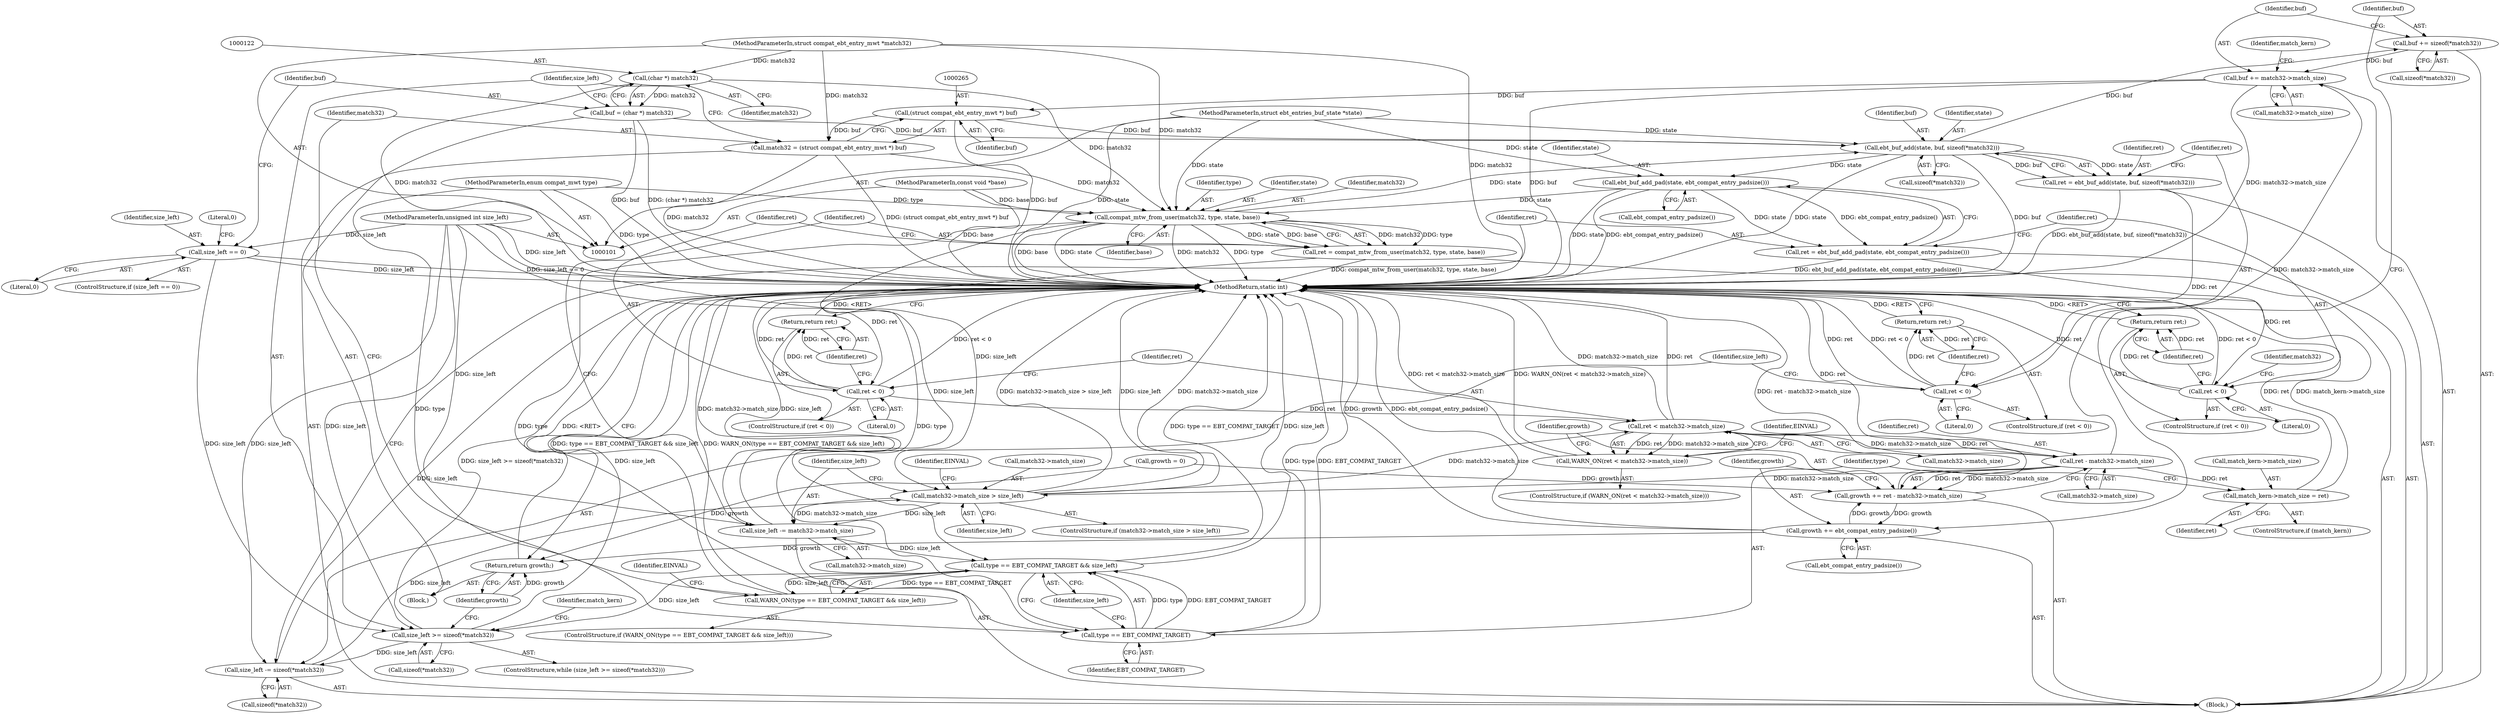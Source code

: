 digraph "0_linux_b71812168571fa55e44cdd0254471331b9c4c4c6@API" {
"1000235" [label="(Call,buf += sizeof(*match32))"];
"1000160" [label="(Call,ebt_buf_add(state, buf, sizeof(*match32)))"];
"1000204" [label="(Call,compat_mtw_from_user(match32, type, state, base))"];
"1000121" [label="(Call,(char *) match32)"];
"1000102" [label="(MethodParameterIn,struct compat_ebt_entry_mwt *match32)"];
"1000262" [label="(Call,match32 = (struct compat_ebt_entry_mwt *) buf)"];
"1000264" [label="(Call,(struct compat_ebt_entry_mwt *) buf)"];
"1000240" [label="(Call,buf += match32->match_size)"];
"1000227" [label="(Call,ret - match32->match_size)"];
"1000217" [label="(Call,ret < match32->match_size)"];
"1000210" [label="(Call,ret < 0)"];
"1000202" [label="(Call,ret = compat_mtw_from_user(match32, type, state, base))"];
"1000189" [label="(Call,match32->match_size > size_left)"];
"1000172" [label="(Call,size_left -= sizeof(*match32))"];
"1000125" [label="(Call,size_left >= sizeof(*match32))"];
"1000114" [label="(Call,size_left == 0)"];
"1000103" [label="(MethodParameterIn,unsigned int size_left)"];
"1000254" [label="(Call,type == EBT_COMPAT_TARGET && size_left)"];
"1000255" [label="(Call,type == EBT_COMPAT_TARGET)"];
"1000104" [label="(MethodParameterIn,enum compat_mwt type)"];
"1000197" [label="(Call,size_left -= match32->match_size)"];
"1000235" [label="(Call,buf += sizeof(*match32))"];
"1000179" [label="(Call,ebt_buf_add_pad(state, ebt_compat_entry_padsize()))"];
"1000105" [label="(MethodParameterIn,struct ebt_entries_buf_state *state)"];
"1000106" [label="(MethodParameterIn,const void *base)"];
"1000119" [label="(Call,buf = (char *) match32)"];
"1000158" [label="(Call,ret = ebt_buf_add(state, buf, sizeof(*match32)))"];
"1000167" [label="(Call,ret < 0)"];
"1000170" [label="(Return,return ret;)"];
"1000177" [label="(Call,ret = ebt_buf_add_pad(state, ebt_compat_entry_padsize()))"];
"1000183" [label="(Call,ret < 0)"];
"1000186" [label="(Return,return ret;)"];
"1000213" [label="(Return,return ret;)"];
"1000216" [label="(Call,WARN_ON(ret < match32->match_size))"];
"1000253" [label="(Call,WARN_ON(type == EBT_COMPAT_TARGET && size_left))"];
"1000225" [label="(Call,growth += ret - match32->match_size)"];
"1000232" [label="(Call,growth += ebt_compat_entry_padsize())"];
"1000267" [label="(Return,return growth;)"];
"1000247" [label="(Call,match_kern->match_size = ret)"];
"1000188" [label="(ControlStructure,if (match32->match_size > size_left))"];
"1000240" [label="(Call,buf += match32->match_size)"];
"1000116" [label="(Literal,0)"];
"1000183" [label="(Call,ret < 0)"];
"1000266" [label="(Identifier,buf)"];
"1000262" [label="(Call,match32 = (struct compat_ebt_entry_mwt *) buf)"];
"1000205" [label="(Identifier,match32)"];
"1000219" [label="(Call,match32->match_size)"];
"1000199" [label="(Call,match32->match_size)"];
"1000125" [label="(Call,size_left >= sizeof(*match32))"];
"1000186" [label="(Return,return ret;)"];
"1000235" [label="(Call,buf += sizeof(*match32))"];
"1000109" [label="(Call,growth = 0)"];
"1000105" [label="(MethodParameterIn,struct ebt_entries_buf_state *state)"];
"1000257" [label="(Identifier,EBT_COMPAT_TARGET)"];
"1000208" [label="(Identifier,base)"];
"1000119" [label="(Call,buf = (char *) match32)"];
"1000134" [label="(Identifier,match_kern)"];
"1000202" [label="(Call,ret = compat_mtw_from_user(match32, type, state, base))"];
"1000166" [label="(ControlStructure,if (ret < 0))"];
"1000227" [label="(Call,ret - match32->match_size)"];
"1000172" [label="(Call,size_left -= sizeof(*match32))"];
"1000211" [label="(Identifier,ret)"];
"1000256" [label="(Identifier,type)"];
"1000232" [label="(Call,growth += ebt_compat_entry_padsize())"];
"1000258" [label="(Identifier,size_left)"];
"1000180" [label="(Identifier,state)"];
"1000127" [label="(Call,sizeof(*match32))"];
"1000269" [label="(MethodReturn,static int)"];
"1000241" [label="(Identifier,buf)"];
"1000263" [label="(Identifier,match32)"];
"1000121" [label="(Call,(char *) match32)"];
"1000255" [label="(Call,type == EBT_COMPAT_TARGET)"];
"1000246" [label="(Identifier,match_kern)"];
"1000113" [label="(ControlStructure,if (size_left == 0))"];
"1000181" [label="(Call,ebt_compat_entry_padsize())"];
"1000185" [label="(Literal,0)"];
"1000162" [label="(Identifier,buf)"];
"1000217" [label="(Call,ret < match32->match_size)"];
"1000204" [label="(Call,compat_mtw_from_user(match32, type, state, base))"];
"1000215" [label="(ControlStructure,if (WARN_ON(ret < match32->match_size)))"];
"1000104" [label="(MethodParameterIn,enum compat_mwt type)"];
"1000171" [label="(Identifier,ret)"];
"1000267" [label="(Return,return growth;)"];
"1000163" [label="(Call,sizeof(*match32))"];
"1000177" [label="(Call,ret = ebt_buf_add_pad(state, ebt_compat_entry_padsize()))"];
"1000216" [label="(Call,WARN_ON(ret < match32->match_size))"];
"1000242" [label="(Call,match32->match_size)"];
"1000233" [label="(Identifier,growth)"];
"1000168" [label="(Identifier,ret)"];
"1000190" [label="(Call,match32->match_size)"];
"1000254" [label="(Call,type == EBT_COMPAT_TARGET && size_left)"];
"1000170" [label="(Return,return ret;)"];
"1000248" [label="(Call,match_kern->match_size)"];
"1000174" [label="(Call,sizeof(*match32))"];
"1000158" [label="(Call,ret = ebt_buf_add(state, buf, sizeof(*match32)))"];
"1000193" [label="(Identifier,size_left)"];
"1000114" [label="(Call,size_left == 0)"];
"1000178" [label="(Identifier,ret)"];
"1000124" [label="(ControlStructure,while (size_left >= sizeof(*match32)))"];
"1000261" [label="(Identifier,EINVAL)"];
"1000169" [label="(Literal,0)"];
"1000251" [label="(Identifier,ret)"];
"1000226" [label="(Identifier,growth)"];
"1000206" [label="(Identifier,type)"];
"1000115" [label="(Identifier,size_left)"];
"1000210" [label="(Call,ret < 0)"];
"1000236" [label="(Identifier,buf)"];
"1000203" [label="(Identifier,ret)"];
"1000264" [label="(Call,(struct compat_ebt_entry_mwt *) buf)"];
"1000120" [label="(Identifier,buf)"];
"1000161" [label="(Identifier,state)"];
"1000253" [label="(Call,WARN_ON(type == EBT_COMPAT_TARGET && size_left))"];
"1000268" [label="(Identifier,growth)"];
"1000167" [label="(Call,ret < 0)"];
"1000245" [label="(ControlStructure,if (match_kern))"];
"1000103" [label="(MethodParameterIn,unsigned int size_left)"];
"1000197" [label="(Call,size_left -= match32->match_size)"];
"1000209" [label="(ControlStructure,if (ret < 0))"];
"1000123" [label="(Identifier,match32)"];
"1000234" [label="(Call,ebt_compat_entry_padsize())"];
"1000107" [label="(Block,)"];
"1000252" [label="(ControlStructure,if (WARN_ON(type == EBT_COMPAT_TARGET && size_left)))"];
"1000212" [label="(Literal,0)"];
"1000187" [label="(Identifier,ret)"];
"1000126" [label="(Identifier,size_left)"];
"1000159" [label="(Identifier,ret)"];
"1000184" [label="(Identifier,ret)"];
"1000218" [label="(Identifier,ret)"];
"1000207" [label="(Identifier,state)"];
"1000214" [label="(Identifier,ret)"];
"1000229" [label="(Call,match32->match_size)"];
"1000237" [label="(Call,sizeof(*match32))"];
"1000102" [label="(MethodParameterIn,struct compat_ebt_entry_mwt *match32)"];
"1000228" [label="(Identifier,ret)"];
"1000196" [label="(Identifier,EINVAL)"];
"1000189" [label="(Call,match32->match_size > size_left)"];
"1000225" [label="(Call,growth += ret - match32->match_size)"];
"1000118" [label="(Literal,0)"];
"1000247" [label="(Call,match_kern->match_size = ret)"];
"1000173" [label="(Identifier,size_left)"];
"1000182" [label="(ControlStructure,if (ret < 0))"];
"1000106" [label="(MethodParameterIn,const void *base)"];
"1000224" [label="(Identifier,EINVAL)"];
"1000198" [label="(Identifier,size_left)"];
"1000191" [label="(Identifier,match32)"];
"1000179" [label="(Call,ebt_buf_add_pad(state, ebt_compat_entry_padsize()))"];
"1000160" [label="(Call,ebt_buf_add(state, buf, sizeof(*match32)))"];
"1000130" [label="(Block,)"];
"1000213" [label="(Return,return ret;)"];
"1000235" -> "1000130"  [label="AST: "];
"1000235" -> "1000237"  [label="CFG: "];
"1000236" -> "1000235"  [label="AST: "];
"1000237" -> "1000235"  [label="AST: "];
"1000241" -> "1000235"  [label="CFG: "];
"1000160" -> "1000235"  [label="DDG: buf"];
"1000235" -> "1000240"  [label="DDG: buf"];
"1000160" -> "1000158"  [label="AST: "];
"1000160" -> "1000163"  [label="CFG: "];
"1000161" -> "1000160"  [label="AST: "];
"1000162" -> "1000160"  [label="AST: "];
"1000163" -> "1000160"  [label="AST: "];
"1000158" -> "1000160"  [label="CFG: "];
"1000160" -> "1000269"  [label="DDG: buf"];
"1000160" -> "1000269"  [label="DDG: state"];
"1000160" -> "1000158"  [label="DDG: state"];
"1000160" -> "1000158"  [label="DDG: buf"];
"1000204" -> "1000160"  [label="DDG: state"];
"1000105" -> "1000160"  [label="DDG: state"];
"1000264" -> "1000160"  [label="DDG: buf"];
"1000119" -> "1000160"  [label="DDG: buf"];
"1000160" -> "1000179"  [label="DDG: state"];
"1000204" -> "1000202"  [label="AST: "];
"1000204" -> "1000208"  [label="CFG: "];
"1000205" -> "1000204"  [label="AST: "];
"1000206" -> "1000204"  [label="AST: "];
"1000207" -> "1000204"  [label="AST: "];
"1000208" -> "1000204"  [label="AST: "];
"1000202" -> "1000204"  [label="CFG: "];
"1000204" -> "1000269"  [label="DDG: type"];
"1000204" -> "1000269"  [label="DDG: base"];
"1000204" -> "1000269"  [label="DDG: state"];
"1000204" -> "1000269"  [label="DDG: match32"];
"1000204" -> "1000202"  [label="DDG: match32"];
"1000204" -> "1000202"  [label="DDG: type"];
"1000204" -> "1000202"  [label="DDG: state"];
"1000204" -> "1000202"  [label="DDG: base"];
"1000121" -> "1000204"  [label="DDG: match32"];
"1000262" -> "1000204"  [label="DDG: match32"];
"1000102" -> "1000204"  [label="DDG: match32"];
"1000255" -> "1000204"  [label="DDG: type"];
"1000104" -> "1000204"  [label="DDG: type"];
"1000179" -> "1000204"  [label="DDG: state"];
"1000105" -> "1000204"  [label="DDG: state"];
"1000106" -> "1000204"  [label="DDG: base"];
"1000204" -> "1000255"  [label="DDG: type"];
"1000121" -> "1000119"  [label="AST: "];
"1000121" -> "1000123"  [label="CFG: "];
"1000122" -> "1000121"  [label="AST: "];
"1000123" -> "1000121"  [label="AST: "];
"1000119" -> "1000121"  [label="CFG: "];
"1000121" -> "1000269"  [label="DDG: match32"];
"1000121" -> "1000119"  [label="DDG: match32"];
"1000102" -> "1000121"  [label="DDG: match32"];
"1000102" -> "1000101"  [label="AST: "];
"1000102" -> "1000269"  [label="DDG: match32"];
"1000102" -> "1000262"  [label="DDG: match32"];
"1000262" -> "1000130"  [label="AST: "];
"1000262" -> "1000264"  [label="CFG: "];
"1000263" -> "1000262"  [label="AST: "];
"1000264" -> "1000262"  [label="AST: "];
"1000126" -> "1000262"  [label="CFG: "];
"1000262" -> "1000269"  [label="DDG: match32"];
"1000262" -> "1000269"  [label="DDG: (struct compat_ebt_entry_mwt *) buf"];
"1000264" -> "1000262"  [label="DDG: buf"];
"1000264" -> "1000266"  [label="CFG: "];
"1000265" -> "1000264"  [label="AST: "];
"1000266" -> "1000264"  [label="AST: "];
"1000264" -> "1000269"  [label="DDG: buf"];
"1000240" -> "1000264"  [label="DDG: buf"];
"1000240" -> "1000130"  [label="AST: "];
"1000240" -> "1000242"  [label="CFG: "];
"1000241" -> "1000240"  [label="AST: "];
"1000242" -> "1000240"  [label="AST: "];
"1000246" -> "1000240"  [label="CFG: "];
"1000240" -> "1000269"  [label="DDG: match32->match_size"];
"1000240" -> "1000269"  [label="DDG: buf"];
"1000227" -> "1000240"  [label="DDG: match32->match_size"];
"1000227" -> "1000225"  [label="AST: "];
"1000227" -> "1000229"  [label="CFG: "];
"1000228" -> "1000227"  [label="AST: "];
"1000229" -> "1000227"  [label="AST: "];
"1000225" -> "1000227"  [label="CFG: "];
"1000227" -> "1000269"  [label="DDG: ret"];
"1000227" -> "1000189"  [label="DDG: match32->match_size"];
"1000227" -> "1000225"  [label="DDG: ret"];
"1000227" -> "1000225"  [label="DDG: match32->match_size"];
"1000217" -> "1000227"  [label="DDG: ret"];
"1000217" -> "1000227"  [label="DDG: match32->match_size"];
"1000227" -> "1000247"  [label="DDG: ret"];
"1000217" -> "1000216"  [label="AST: "];
"1000217" -> "1000219"  [label="CFG: "];
"1000218" -> "1000217"  [label="AST: "];
"1000219" -> "1000217"  [label="AST: "];
"1000216" -> "1000217"  [label="CFG: "];
"1000217" -> "1000269"  [label="DDG: match32->match_size"];
"1000217" -> "1000269"  [label="DDG: ret"];
"1000217" -> "1000216"  [label="DDG: ret"];
"1000217" -> "1000216"  [label="DDG: match32->match_size"];
"1000210" -> "1000217"  [label="DDG: ret"];
"1000189" -> "1000217"  [label="DDG: match32->match_size"];
"1000210" -> "1000209"  [label="AST: "];
"1000210" -> "1000212"  [label="CFG: "];
"1000211" -> "1000210"  [label="AST: "];
"1000212" -> "1000210"  [label="AST: "];
"1000214" -> "1000210"  [label="CFG: "];
"1000218" -> "1000210"  [label="CFG: "];
"1000210" -> "1000269"  [label="DDG: ret < 0"];
"1000210" -> "1000269"  [label="DDG: ret"];
"1000202" -> "1000210"  [label="DDG: ret"];
"1000210" -> "1000213"  [label="DDG: ret"];
"1000202" -> "1000130"  [label="AST: "];
"1000203" -> "1000202"  [label="AST: "];
"1000211" -> "1000202"  [label="CFG: "];
"1000202" -> "1000269"  [label="DDG: compat_mtw_from_user(match32, type, state, base)"];
"1000189" -> "1000188"  [label="AST: "];
"1000189" -> "1000193"  [label="CFG: "];
"1000190" -> "1000189"  [label="AST: "];
"1000193" -> "1000189"  [label="AST: "];
"1000196" -> "1000189"  [label="CFG: "];
"1000198" -> "1000189"  [label="CFG: "];
"1000189" -> "1000269"  [label="DDG: match32->match_size"];
"1000189" -> "1000269"  [label="DDG: match32->match_size > size_left"];
"1000189" -> "1000269"  [label="DDG: size_left"];
"1000172" -> "1000189"  [label="DDG: size_left"];
"1000103" -> "1000189"  [label="DDG: size_left"];
"1000189" -> "1000197"  [label="DDG: match32->match_size"];
"1000189" -> "1000197"  [label="DDG: size_left"];
"1000172" -> "1000130"  [label="AST: "];
"1000172" -> "1000174"  [label="CFG: "];
"1000173" -> "1000172"  [label="AST: "];
"1000174" -> "1000172"  [label="AST: "];
"1000178" -> "1000172"  [label="CFG: "];
"1000172" -> "1000269"  [label="DDG: size_left"];
"1000125" -> "1000172"  [label="DDG: size_left"];
"1000103" -> "1000172"  [label="DDG: size_left"];
"1000125" -> "1000124"  [label="AST: "];
"1000125" -> "1000127"  [label="CFG: "];
"1000126" -> "1000125"  [label="AST: "];
"1000127" -> "1000125"  [label="AST: "];
"1000134" -> "1000125"  [label="CFG: "];
"1000268" -> "1000125"  [label="CFG: "];
"1000125" -> "1000269"  [label="DDG: size_left"];
"1000125" -> "1000269"  [label="DDG: size_left >= sizeof(*match32)"];
"1000114" -> "1000125"  [label="DDG: size_left"];
"1000254" -> "1000125"  [label="DDG: size_left"];
"1000103" -> "1000125"  [label="DDG: size_left"];
"1000114" -> "1000113"  [label="AST: "];
"1000114" -> "1000116"  [label="CFG: "];
"1000115" -> "1000114"  [label="AST: "];
"1000116" -> "1000114"  [label="AST: "];
"1000118" -> "1000114"  [label="CFG: "];
"1000120" -> "1000114"  [label="CFG: "];
"1000114" -> "1000269"  [label="DDG: size_left == 0"];
"1000114" -> "1000269"  [label="DDG: size_left"];
"1000103" -> "1000114"  [label="DDG: size_left"];
"1000103" -> "1000101"  [label="AST: "];
"1000103" -> "1000269"  [label="DDG: size_left"];
"1000103" -> "1000197"  [label="DDG: size_left"];
"1000103" -> "1000254"  [label="DDG: size_left"];
"1000254" -> "1000253"  [label="AST: "];
"1000254" -> "1000255"  [label="CFG: "];
"1000254" -> "1000258"  [label="CFG: "];
"1000255" -> "1000254"  [label="AST: "];
"1000258" -> "1000254"  [label="AST: "];
"1000253" -> "1000254"  [label="CFG: "];
"1000254" -> "1000269"  [label="DDG: type == EBT_COMPAT_TARGET"];
"1000254" -> "1000269"  [label="DDG: size_left"];
"1000254" -> "1000253"  [label="DDG: type == EBT_COMPAT_TARGET"];
"1000254" -> "1000253"  [label="DDG: size_left"];
"1000255" -> "1000254"  [label="DDG: type"];
"1000255" -> "1000254"  [label="DDG: EBT_COMPAT_TARGET"];
"1000197" -> "1000254"  [label="DDG: size_left"];
"1000255" -> "1000257"  [label="CFG: "];
"1000256" -> "1000255"  [label="AST: "];
"1000257" -> "1000255"  [label="AST: "];
"1000258" -> "1000255"  [label="CFG: "];
"1000255" -> "1000269"  [label="DDG: EBT_COMPAT_TARGET"];
"1000255" -> "1000269"  [label="DDG: type"];
"1000104" -> "1000255"  [label="DDG: type"];
"1000104" -> "1000101"  [label="AST: "];
"1000104" -> "1000269"  [label="DDG: type"];
"1000197" -> "1000130"  [label="AST: "];
"1000197" -> "1000199"  [label="CFG: "];
"1000198" -> "1000197"  [label="AST: "];
"1000199" -> "1000197"  [label="AST: "];
"1000203" -> "1000197"  [label="CFG: "];
"1000197" -> "1000269"  [label="DDG: match32->match_size"];
"1000197" -> "1000269"  [label="DDG: size_left"];
"1000179" -> "1000177"  [label="AST: "];
"1000179" -> "1000181"  [label="CFG: "];
"1000180" -> "1000179"  [label="AST: "];
"1000181" -> "1000179"  [label="AST: "];
"1000177" -> "1000179"  [label="CFG: "];
"1000179" -> "1000269"  [label="DDG: ebt_compat_entry_padsize()"];
"1000179" -> "1000269"  [label="DDG: state"];
"1000179" -> "1000177"  [label="DDG: state"];
"1000179" -> "1000177"  [label="DDG: ebt_compat_entry_padsize()"];
"1000105" -> "1000179"  [label="DDG: state"];
"1000105" -> "1000101"  [label="AST: "];
"1000105" -> "1000269"  [label="DDG: state"];
"1000106" -> "1000101"  [label="AST: "];
"1000106" -> "1000269"  [label="DDG: base"];
"1000119" -> "1000107"  [label="AST: "];
"1000120" -> "1000119"  [label="AST: "];
"1000126" -> "1000119"  [label="CFG: "];
"1000119" -> "1000269"  [label="DDG: (char *) match32"];
"1000119" -> "1000269"  [label="DDG: buf"];
"1000158" -> "1000130"  [label="AST: "];
"1000159" -> "1000158"  [label="AST: "];
"1000168" -> "1000158"  [label="CFG: "];
"1000158" -> "1000269"  [label="DDG: ebt_buf_add(state, buf, sizeof(*match32))"];
"1000158" -> "1000167"  [label="DDG: ret"];
"1000167" -> "1000166"  [label="AST: "];
"1000167" -> "1000169"  [label="CFG: "];
"1000168" -> "1000167"  [label="AST: "];
"1000169" -> "1000167"  [label="AST: "];
"1000171" -> "1000167"  [label="CFG: "];
"1000173" -> "1000167"  [label="CFG: "];
"1000167" -> "1000269"  [label="DDG: ret"];
"1000167" -> "1000269"  [label="DDG: ret < 0"];
"1000167" -> "1000170"  [label="DDG: ret"];
"1000170" -> "1000166"  [label="AST: "];
"1000170" -> "1000171"  [label="CFG: "];
"1000171" -> "1000170"  [label="AST: "];
"1000269" -> "1000170"  [label="CFG: "];
"1000170" -> "1000269"  [label="DDG: <RET>"];
"1000171" -> "1000170"  [label="DDG: ret"];
"1000177" -> "1000130"  [label="AST: "];
"1000178" -> "1000177"  [label="AST: "];
"1000184" -> "1000177"  [label="CFG: "];
"1000177" -> "1000269"  [label="DDG: ebt_buf_add_pad(state, ebt_compat_entry_padsize())"];
"1000177" -> "1000183"  [label="DDG: ret"];
"1000183" -> "1000182"  [label="AST: "];
"1000183" -> "1000185"  [label="CFG: "];
"1000184" -> "1000183"  [label="AST: "];
"1000185" -> "1000183"  [label="AST: "];
"1000187" -> "1000183"  [label="CFG: "];
"1000191" -> "1000183"  [label="CFG: "];
"1000183" -> "1000269"  [label="DDG: ret"];
"1000183" -> "1000269"  [label="DDG: ret < 0"];
"1000183" -> "1000186"  [label="DDG: ret"];
"1000186" -> "1000182"  [label="AST: "];
"1000186" -> "1000187"  [label="CFG: "];
"1000187" -> "1000186"  [label="AST: "];
"1000269" -> "1000186"  [label="CFG: "];
"1000186" -> "1000269"  [label="DDG: <RET>"];
"1000187" -> "1000186"  [label="DDG: ret"];
"1000213" -> "1000209"  [label="AST: "];
"1000213" -> "1000214"  [label="CFG: "];
"1000214" -> "1000213"  [label="AST: "];
"1000269" -> "1000213"  [label="CFG: "];
"1000213" -> "1000269"  [label="DDG: <RET>"];
"1000214" -> "1000213"  [label="DDG: ret"];
"1000216" -> "1000215"  [label="AST: "];
"1000224" -> "1000216"  [label="CFG: "];
"1000226" -> "1000216"  [label="CFG: "];
"1000216" -> "1000269"  [label="DDG: WARN_ON(ret < match32->match_size)"];
"1000216" -> "1000269"  [label="DDG: ret < match32->match_size"];
"1000253" -> "1000252"  [label="AST: "];
"1000261" -> "1000253"  [label="CFG: "];
"1000263" -> "1000253"  [label="CFG: "];
"1000253" -> "1000269"  [label="DDG: WARN_ON(type == EBT_COMPAT_TARGET && size_left)"];
"1000253" -> "1000269"  [label="DDG: type == EBT_COMPAT_TARGET && size_left"];
"1000225" -> "1000130"  [label="AST: "];
"1000226" -> "1000225"  [label="AST: "];
"1000233" -> "1000225"  [label="CFG: "];
"1000225" -> "1000269"  [label="DDG: ret - match32->match_size"];
"1000232" -> "1000225"  [label="DDG: growth"];
"1000109" -> "1000225"  [label="DDG: growth"];
"1000225" -> "1000232"  [label="DDG: growth"];
"1000232" -> "1000130"  [label="AST: "];
"1000232" -> "1000234"  [label="CFG: "];
"1000233" -> "1000232"  [label="AST: "];
"1000234" -> "1000232"  [label="AST: "];
"1000236" -> "1000232"  [label="CFG: "];
"1000232" -> "1000269"  [label="DDG: growth"];
"1000232" -> "1000269"  [label="DDG: ebt_compat_entry_padsize()"];
"1000232" -> "1000267"  [label="DDG: growth"];
"1000267" -> "1000107"  [label="AST: "];
"1000267" -> "1000268"  [label="CFG: "];
"1000268" -> "1000267"  [label="AST: "];
"1000269" -> "1000267"  [label="CFG: "];
"1000267" -> "1000269"  [label="DDG: <RET>"];
"1000268" -> "1000267"  [label="DDG: growth"];
"1000109" -> "1000267"  [label="DDG: growth"];
"1000247" -> "1000245"  [label="AST: "];
"1000247" -> "1000251"  [label="CFG: "];
"1000248" -> "1000247"  [label="AST: "];
"1000251" -> "1000247"  [label="AST: "];
"1000256" -> "1000247"  [label="CFG: "];
"1000247" -> "1000269"  [label="DDG: match_kern->match_size"];
"1000247" -> "1000269"  [label="DDG: ret"];
}

